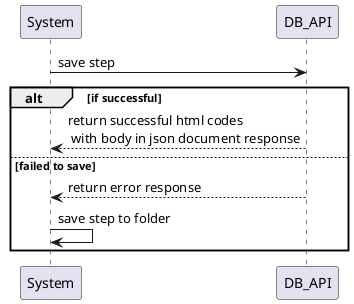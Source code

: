 @startuml
!startsub DB
participant System
participant DB_API
System -> DB_API : save step
alt if successful
    DB_API --> System : return successful html codes\n with body in json document response
else failed to save
    DB_API --> System : return error response
    System -> System : save step to folder
end
!endsub
@enduml